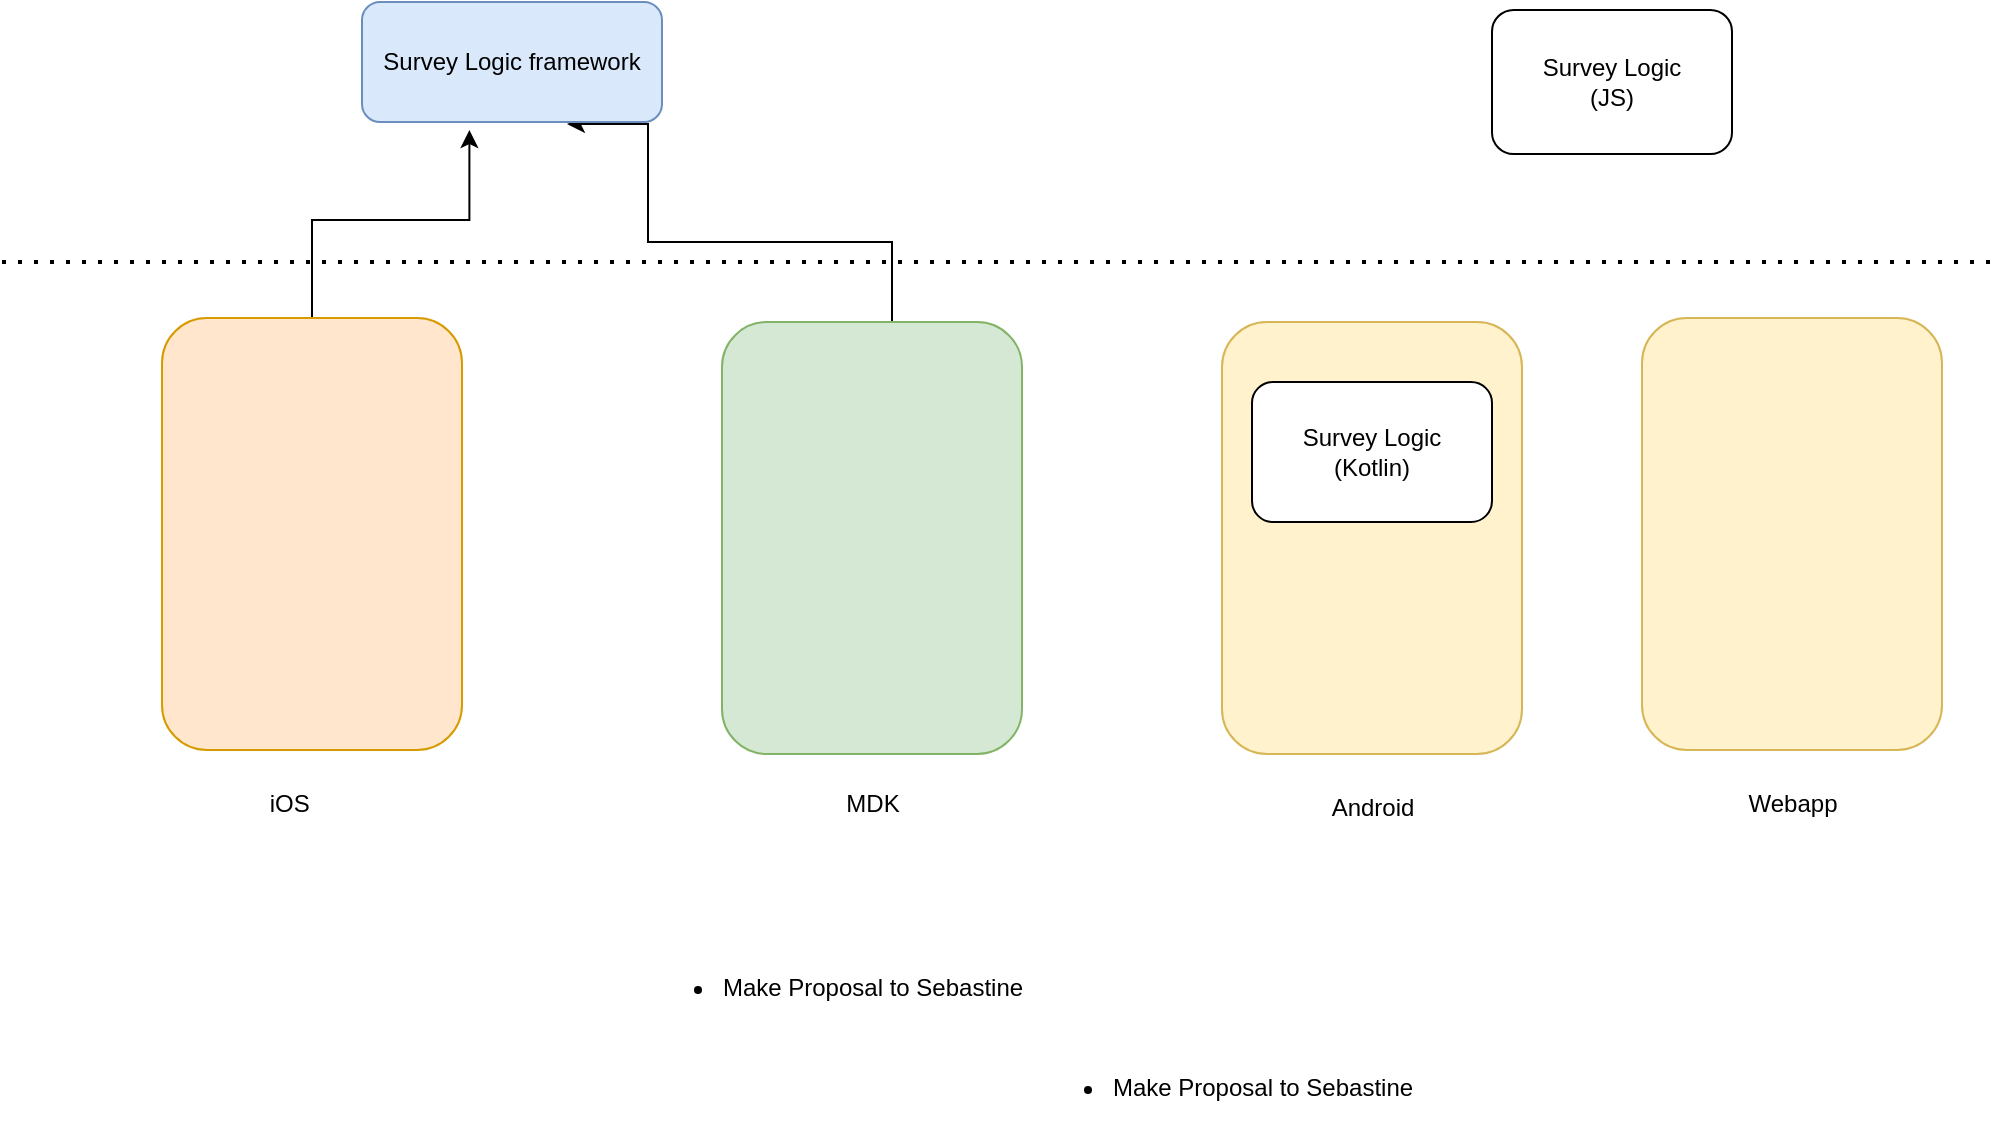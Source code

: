 <mxfile version="21.2.8" type="device">
  <diagram name="Page-1" id="Ol8msPMFcrOSPMoyWzIu">
    <mxGraphModel dx="2283" dy="786" grid="1" gridSize="10" guides="1" tooltips="1" connect="1" arrows="1" fold="1" page="1" pageScale="1" pageWidth="1169" pageHeight="827" math="0" shadow="0">
      <root>
        <mxCell id="0" />
        <mxCell id="1" parent="0" />
        <mxCell id="CyCr5TgSfldLblK8MDbL-11" style="edgeStyle=orthogonalEdgeStyle;rounded=0;orthogonalLoop=1;jettySize=auto;html=1;entryX=0.683;entryY=1.017;entryDx=0;entryDy=0;entryPerimeter=0;" edge="1" parent="1" source="CyCr5TgSfldLblK8MDbL-2" target="CyCr5TgSfldLblK8MDbL-8">
          <mxGeometry relative="1" as="geometry">
            <Array as="points">
              <mxPoint x="435" y="160" />
              <mxPoint x="313" y="160" />
            </Array>
          </mxGeometry>
        </mxCell>
        <mxCell id="CyCr5TgSfldLblK8MDbL-2" value="" style="rounded=1;whiteSpace=wrap;html=1;fillColor=#d5e8d4;strokeColor=#82b366;" vertex="1" parent="1">
          <mxGeometry x="350" y="200" width="150" height="216" as="geometry" />
        </mxCell>
        <mxCell id="CyCr5TgSfldLblK8MDbL-3" value="" style="rounded=1;whiteSpace=wrap;html=1;fillColor=#fff2cc;strokeColor=#d6b656;" vertex="1" parent="1">
          <mxGeometry x="600" y="200" width="150" height="216" as="geometry" />
        </mxCell>
        <mxCell id="CyCr5TgSfldLblK8MDbL-4" value="Survey Logic &lt;br&gt;(Kotlin)" style="rounded=1;whiteSpace=wrap;html=1;" vertex="1" parent="1">
          <mxGeometry x="615" y="230" width="120" height="70" as="geometry" />
        </mxCell>
        <mxCell id="CyCr5TgSfldLblK8MDbL-5" value="MDK" style="text;html=1;align=center;verticalAlign=middle;resizable=0;points=[];autosize=1;strokeColor=none;fillColor=none;" vertex="1" parent="1">
          <mxGeometry x="400" y="426" width="50" height="30" as="geometry" />
        </mxCell>
        <mxCell id="CyCr5TgSfldLblK8MDbL-6" value="Android" style="text;html=1;align=center;verticalAlign=middle;resizable=0;points=[];autosize=1;strokeColor=none;fillColor=none;" vertex="1" parent="1">
          <mxGeometry x="645" y="428" width="60" height="30" as="geometry" />
        </mxCell>
        <mxCell id="CyCr5TgSfldLblK8MDbL-10" style="edgeStyle=orthogonalEdgeStyle;rounded=0;orthogonalLoop=1;jettySize=auto;html=1;entryX=0.358;entryY=1.067;entryDx=0;entryDy=0;entryPerimeter=0;" edge="1" parent="1" source="CyCr5TgSfldLblK8MDbL-7" target="CyCr5TgSfldLblK8MDbL-8">
          <mxGeometry relative="1" as="geometry" />
        </mxCell>
        <mxCell id="CyCr5TgSfldLblK8MDbL-7" value="" style="rounded=1;whiteSpace=wrap;html=1;fillColor=#ffe6cc;strokeColor=#d79b00;" vertex="1" parent="1">
          <mxGeometry x="70" y="198" width="150" height="216" as="geometry" />
        </mxCell>
        <mxCell id="CyCr5TgSfldLblK8MDbL-8" value="Survey Logic framework" style="rounded=1;whiteSpace=wrap;html=1;fillColor=#dae8fc;strokeColor=#6c8ebf;" vertex="1" parent="1">
          <mxGeometry x="170" y="40" width="150" height="60" as="geometry" />
        </mxCell>
        <mxCell id="CyCr5TgSfldLblK8MDbL-9" value="iOS&amp;nbsp;" style="text;html=1;align=center;verticalAlign=middle;resizable=0;points=[];autosize=1;strokeColor=none;fillColor=none;" vertex="1" parent="1">
          <mxGeometry x="110" y="426" width="50" height="30" as="geometry" />
        </mxCell>
        <mxCell id="CyCr5TgSfldLblK8MDbL-13" value="" style="rounded=1;whiteSpace=wrap;html=1;fillColor=#fff2cc;strokeColor=#d6b656;" vertex="1" parent="1">
          <mxGeometry x="810" y="198" width="150" height="216" as="geometry" />
        </mxCell>
        <mxCell id="CyCr5TgSfldLblK8MDbL-14" value="Survey Logic &lt;br&gt;(JS)" style="rounded=1;whiteSpace=wrap;html=1;" vertex="1" parent="1">
          <mxGeometry x="735" y="44" width="120" height="72" as="geometry" />
        </mxCell>
        <mxCell id="CyCr5TgSfldLblK8MDbL-15" value="Webapp" style="text;html=1;align=center;verticalAlign=middle;resizable=0;points=[];autosize=1;strokeColor=none;fillColor=none;" vertex="1" parent="1">
          <mxGeometry x="850" y="426" width="70" height="30" as="geometry" />
        </mxCell>
        <mxCell id="CyCr5TgSfldLblK8MDbL-16" value="&lt;ul&gt;&lt;li&gt;Make Proposal to Sebastine&lt;/li&gt;&lt;/ul&gt;" style="text;html=1;align=center;verticalAlign=middle;resizable=0;points=[];autosize=1;" vertex="1" parent="1">
          <mxGeometry x="300" y="508" width="210" height="50" as="geometry" />
        </mxCell>
        <mxCell id="CyCr5TgSfldLblK8MDbL-17" value="&lt;ul&gt;&lt;li&gt;Make Proposal to Sebastine&lt;/li&gt;&lt;/ul&gt;" style="text;html=1;align=center;verticalAlign=middle;resizable=0;points=[];autosize=1;" vertex="1" parent="1">
          <mxGeometry x="495" y="558" width="210" height="50" as="geometry" />
        </mxCell>
        <mxCell id="CyCr5TgSfldLblK8MDbL-18" value="" style="endArrow=none;dashed=1;html=1;dashPattern=1 3;strokeWidth=2;rounded=0;" edge="1" parent="1">
          <mxGeometry width="50" height="50" relative="1" as="geometry">
            <mxPoint x="-10" y="170" as="sourcePoint" />
            <mxPoint x="990" y="170" as="targetPoint" />
          </mxGeometry>
        </mxCell>
      </root>
    </mxGraphModel>
  </diagram>
</mxfile>
